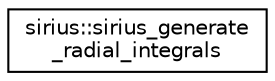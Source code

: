 digraph "Graphical Class Hierarchy"
{
 // INTERACTIVE_SVG=YES
  edge [fontname="Helvetica",fontsize="10",labelfontname="Helvetica",labelfontsize="10"];
  node [fontname="Helvetica",fontsize="10",shape=record];
  rankdir="LR";
  Node1 [label="sirius::sirius_generate\l_radial_integrals",height=0.2,width=0.4,color="black", fillcolor="white", style="filled",URL="$interfacesirius_1_1sirius__generate__radial__integrals.html"];
}
